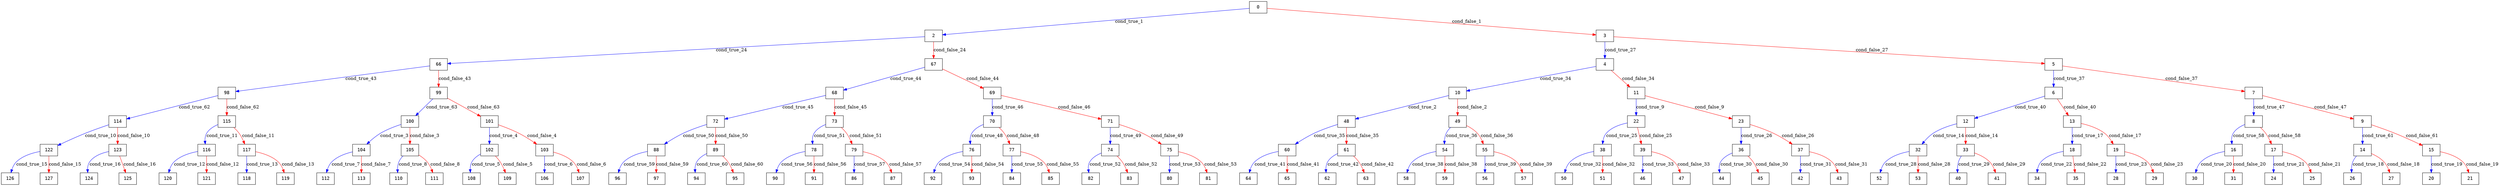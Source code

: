 digraph ExecutionTree {
	node [color=black fontname=Courier height=.5 shape=record]
	0 -> 2 [label=cond_true_1 color=blue]
	0 -> 3 [label=cond_false_1 color=red]
	2 -> 66 [label=cond_true_24 color=blue]
	2 -> 67 [label=cond_false_24 color=red]
	3 -> 4 [label=cond_true_27 color=blue]
	3 -> 5 [label=cond_false_27 color=red]
	10 -> 48 [label=cond_true_2 color=blue]
	10 -> 49 [label=cond_false_2 color=red]
	48 -> 60 [label=cond_true_35 color=blue]
	48 -> 61 [label=cond_false_35 color=red]
	49 -> 54 [label=cond_true_36 color=blue]
	49 -> 55 [label=cond_false_36 color=red]
	100 -> 104 [label=cond_true_3 color=blue]
	100 -> 105 [label=cond_false_3 color=red]
	104 -> 112 [label=cond_true_7 color=blue]
	104 -> 113 [label=cond_false_7 color=red]
	105 -> 110 [label=cond_true_8 color=blue]
	105 -> 111 [label=cond_false_8 color=red]
	101 -> 102 [label=cond_true_4 color=blue]
	101 -> 103 [label=cond_false_4 color=red]
	102 -> 108 [label=cond_true_5 color=blue]
	102 -> 109 [label=cond_false_5 color=red]
	103 -> 106 [label=cond_true_6 color=blue]
	103 -> 107 [label=cond_false_6 color=red]
	11 -> 22 [label=cond_true_9 color=blue]
	11 -> 23 [label=cond_false_9 color=red]
	22 -> 38 [label=cond_true_25 color=blue]
	22 -> 39 [label=cond_false_25 color=red]
	23 -> 36 [label=cond_true_26 color=blue]
	23 -> 37 [label=cond_false_26 color=red]
	114 -> 122 [label=cond_true_10 color=blue]
	114 -> 123 [label=cond_false_10 color=red]
	122 -> 126 [label=cond_true_15 color=blue]
	122 -> 127 [label=cond_false_15 color=red]
	123 -> 124 [label=cond_true_16 color=blue]
	123 -> 125 [label=cond_false_16 color=red]
	115 -> 116 [label=cond_true_11 color=blue]
	115 -> 117 [label=cond_false_11 color=red]
	116 -> 120 [label=cond_true_12 color=blue]
	116 -> 121 [label=cond_false_12 color=red]
	117 -> 118 [label=cond_true_13 color=blue]
	117 -> 119 [label=cond_false_13 color=red]
	12 -> 32 [label=cond_true_14 color=blue]
	12 -> 33 [label=cond_false_14 color=red]
	32 -> 52 [label=cond_true_28 color=blue]
	32 -> 53 [label=cond_false_28 color=red]
	33 -> 40 [label=cond_true_29 color=blue]
	33 -> 41 [label=cond_false_29 color=red]
	13 -> 18 [label=cond_true_17 color=blue]
	13 -> 19 [label=cond_false_17 color=red]
	18 -> 34 [label=cond_true_22 color=blue]
	18 -> 35 [label=cond_false_22 color=red]
	19 -> 28 [label=cond_true_23 color=blue]
	19 -> 29 [label=cond_false_23 color=red]
	14 -> 26 [label=cond_true_18 color=blue]
	14 -> 27 [label=cond_false_18 color=red]
	15 -> 20 [label=cond_true_19 color=blue]
	15 -> 21 [label=cond_false_19 color=red]
	16 -> 30 [label=cond_true_20 color=blue]
	16 -> 31 [label=cond_false_20 color=red]
	17 -> 24 [label=cond_true_21 color=blue]
	17 -> 25 [label=cond_false_21 color=red]
	66 -> 98 [label=cond_true_43 color=blue]
	66 -> 99 [label=cond_false_43 color=red]
	67 -> 68 [label=cond_true_44 color=blue]
	67 -> 69 [label=cond_false_44 color=red]
	38 -> 50 [label=cond_true_32 color=blue]
	38 -> 51 [label=cond_false_32 color=red]
	39 -> 46 [label=cond_true_33 color=blue]
	39 -> 47 [label=cond_false_33 color=red]
	36 -> 44 [label=cond_true_30 color=blue]
	36 -> 45 [label=cond_false_30 color=red]
	37 -> 42 [label=cond_true_31 color=blue]
	37 -> 43 [label=cond_false_31 color=red]
	4 -> 10 [label=cond_true_34 color=blue]
	4 -> 11 [label=cond_false_34 color=red]
	5 -> 6 [label=cond_true_37 color=blue]
	5 -> 7 [label=cond_false_37 color=red]
	60 -> 64 [label=cond_true_41 color=blue]
	60 -> 65 [label=cond_false_41 color=red]
	61 -> 62 [label=cond_true_42 color=blue]
	61 -> 63 [label=cond_false_42 color=red]
	54 -> 58 [label=cond_true_38 color=blue]
	54 -> 59 [label=cond_false_38 color=red]
	55 -> 56 [label=cond_true_39 color=blue]
	55 -> 57 [label=cond_false_39 color=red]
	6 -> 12 [label=cond_true_40 color=blue]
	6 -> 13 [label=cond_false_40 color=red]
	7 -> 8 [label=cond_true_47 color=blue]
	7 -> 9 [label=cond_false_47 color=red]
	98 -> 114 [label=cond_true_62 color=blue]
	98 -> 115 [label=cond_false_62 color=red]
	99 -> 100 [label=cond_true_63 color=blue]
	99 -> 101 [label=cond_false_63 color=red]
	68 -> 72 [label=cond_true_45 color=blue]
	68 -> 73 [label=cond_false_45 color=red]
	69 -> 70 [label=cond_true_46 color=blue]
	69 -> 71 [label=cond_false_46 color=red]
	72 -> 88 [label=cond_true_50 color=blue]
	72 -> 89 [label=cond_false_50 color=red]
	73 -> 78 [label=cond_true_51 color=blue]
	73 -> 79 [label=cond_false_51 color=red]
	70 -> 76 [label=cond_true_48 color=blue]
	70 -> 77 [label=cond_false_48 color=red]
	71 -> 74 [label=cond_true_49 color=blue]
	71 -> 75 [label=cond_false_49 color=red]
	8 -> 16 [label=cond_true_58 color=blue]
	8 -> 17 [label=cond_false_58 color=red]
	9 -> 14 [label=cond_true_61 color=blue]
	9 -> 15 [label=cond_false_61 color=red]
	76 -> 92 [label=cond_true_54 color=blue]
	76 -> 93 [label=cond_false_54 color=red]
	77 -> 84 [label=cond_true_55 color=blue]
	77 -> 85 [label=cond_false_55 color=red]
	74 -> 82 [label=cond_true_52 color=blue]
	74 -> 83 [label=cond_false_52 color=red]
	75 -> 80 [label=cond_true_53 color=blue]
	75 -> 81 [label=cond_false_53 color=red]
	88 -> 96 [label=cond_true_59 color=blue]
	88 -> 97 [label=cond_false_59 color=red]
	89 -> 94 [label=cond_true_60 color=blue]
	89 -> 95 [label=cond_false_60 color=red]
	78 -> 90 [label=cond_true_56 color=blue]
	78 -> 91 [label=cond_false_56 color=red]
	79 -> 86 [label=cond_true_57 color=blue]
	79 -> 87 [label=cond_false_57 color=red]
}
